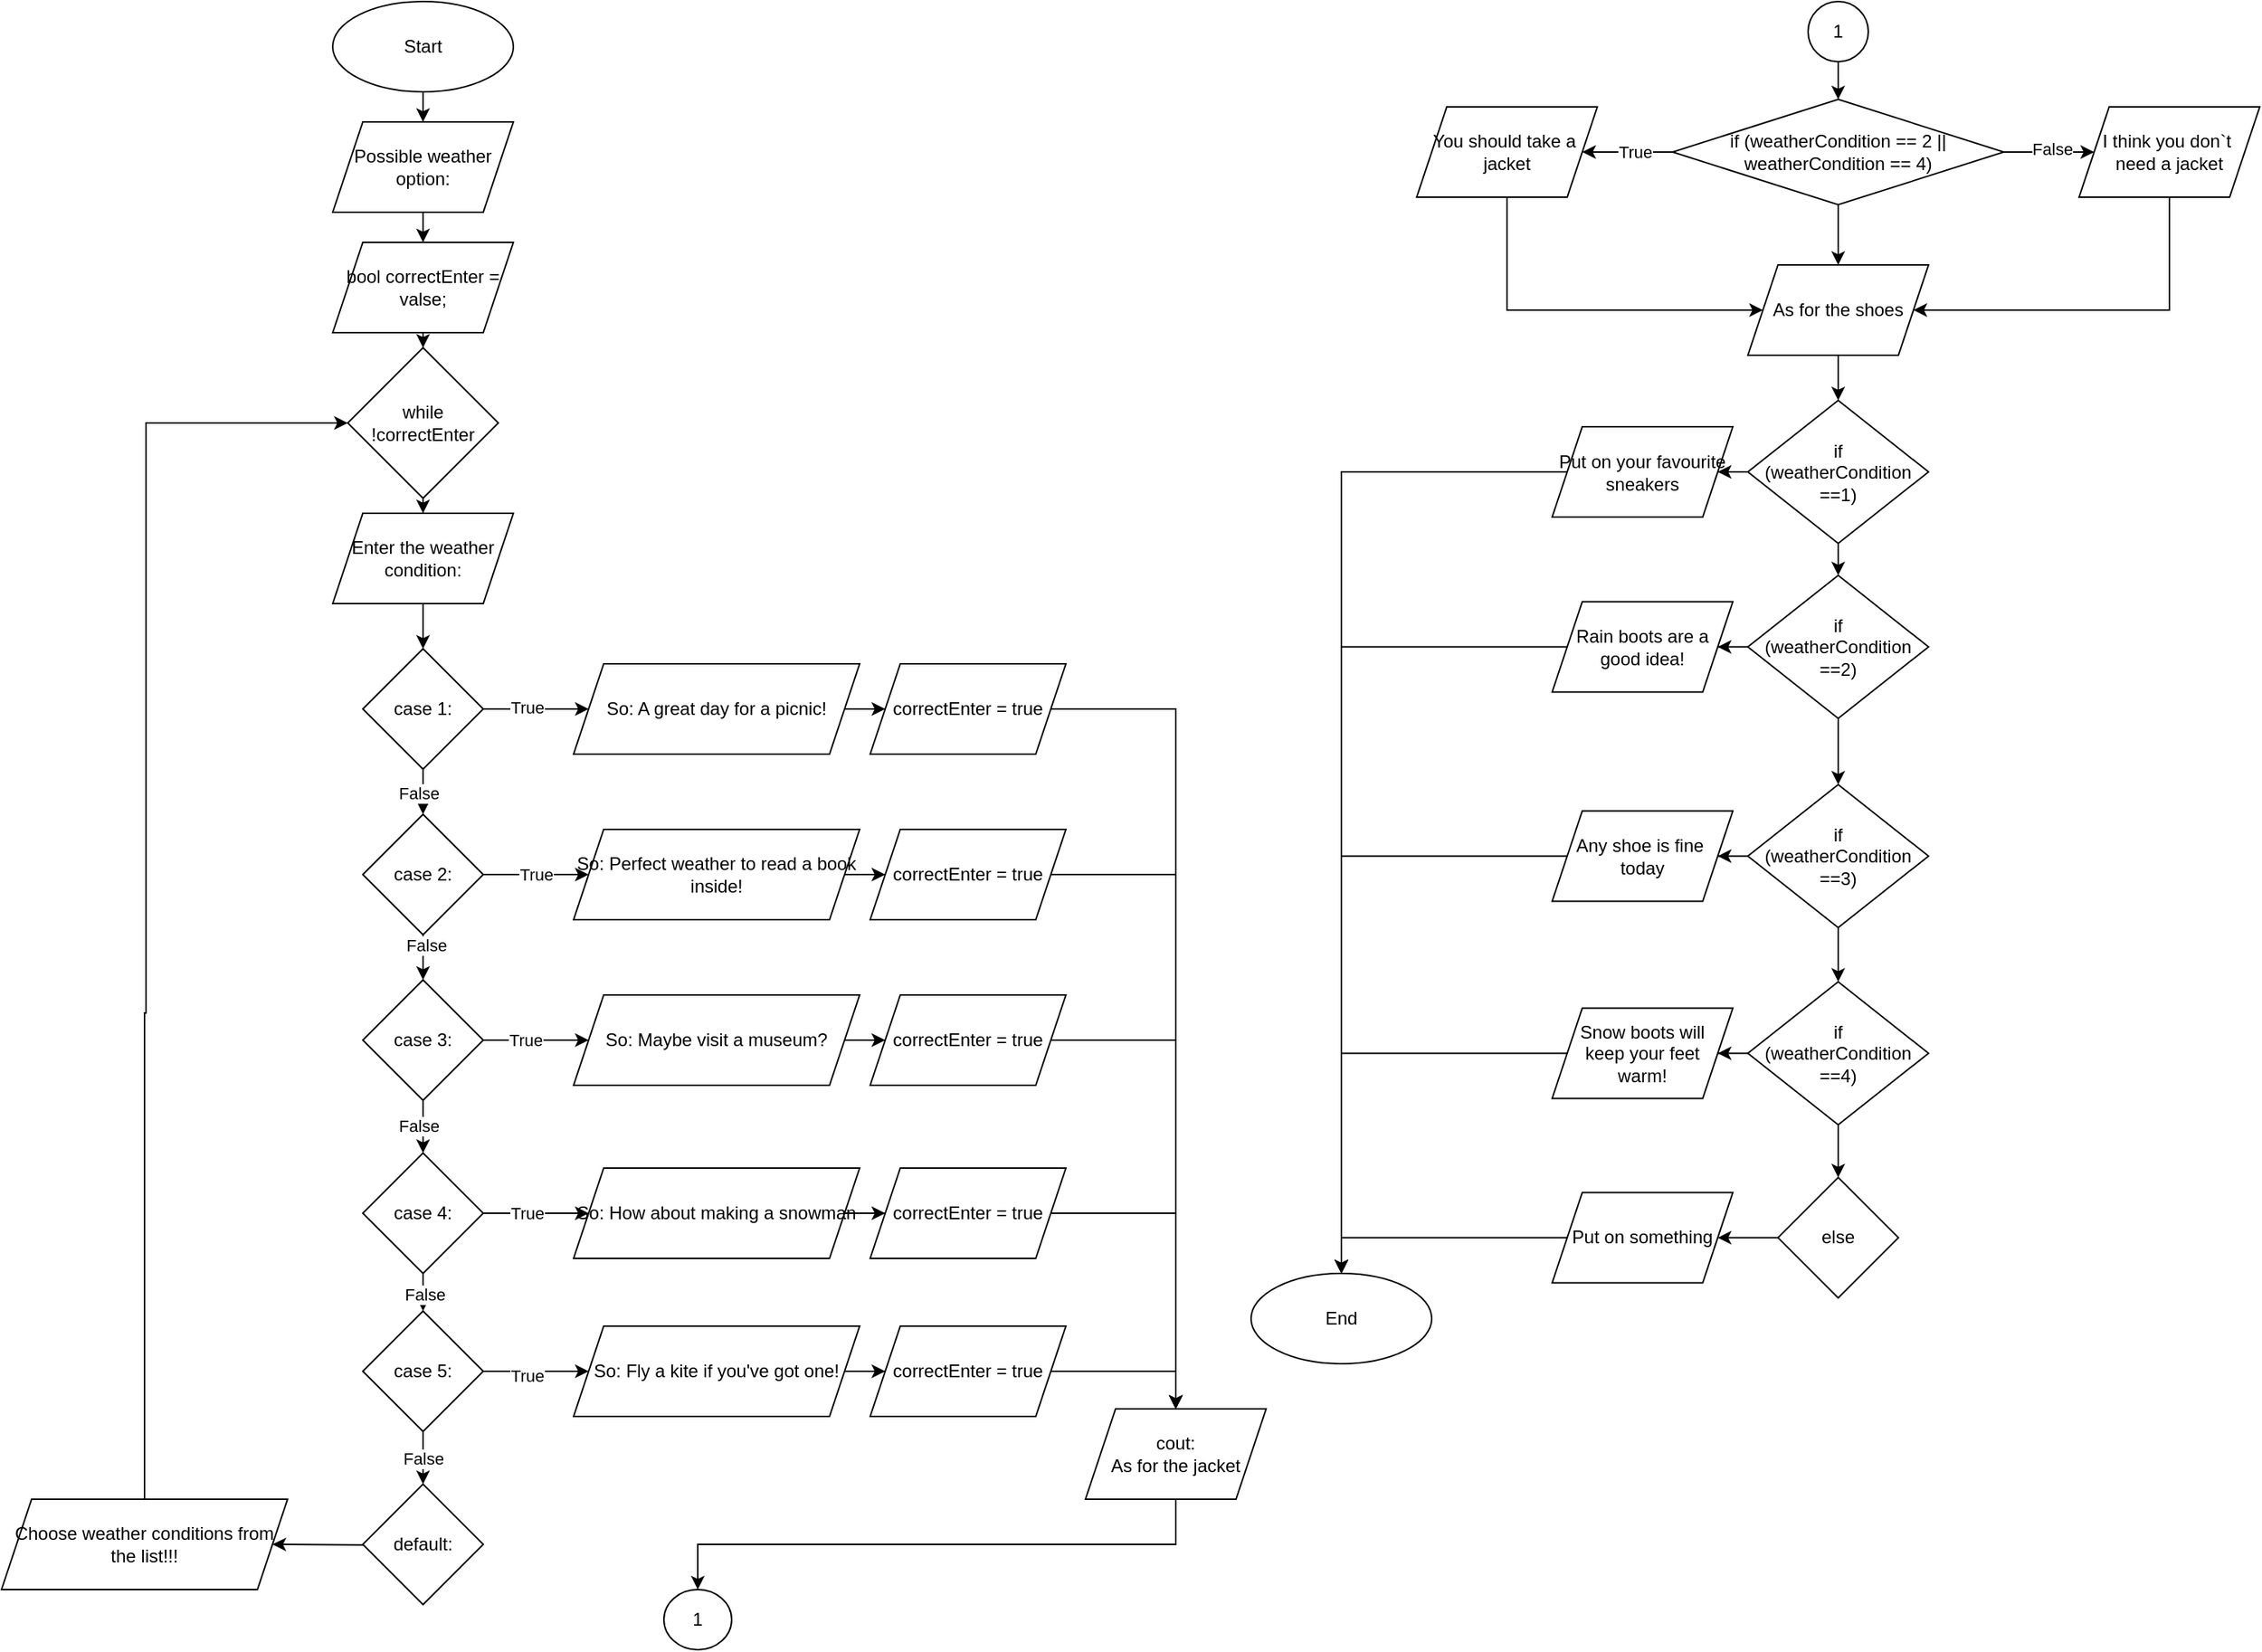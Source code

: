 <mxfile version="24.7.17">
  <diagram name="Page-1" id="MpuCAlIQQcXkTFpBEbb8">
    <mxGraphModel dx="3770" dy="1734" grid="1" gridSize="10" guides="1" tooltips="1" connect="1" arrows="1" fold="1" page="1" pageScale="1" pageWidth="827" pageHeight="1169" math="0" shadow="0">
      <root>
        <mxCell id="0" />
        <mxCell id="1" parent="0" />
        <mxCell id="iLG_4-NIddKdy0gWmFLI-3" value="" style="edgeStyle=orthogonalEdgeStyle;rounded=0;orthogonalLoop=1;jettySize=auto;html=1;" parent="1" source="iLG_4-NIddKdy0gWmFLI-1" target="iLG_4-NIddKdy0gWmFLI-2" edge="1">
          <mxGeometry relative="1" as="geometry" />
        </mxCell>
        <mxCell id="iLG_4-NIddKdy0gWmFLI-1" value="Start" style="ellipse;whiteSpace=wrap;html=1;" parent="1" vertex="1">
          <mxGeometry x="330" width="120" height="60" as="geometry" />
        </mxCell>
        <mxCell id="iLG_4-NIddKdy0gWmFLI-25" value="" style="edgeStyle=orthogonalEdgeStyle;rounded=0;orthogonalLoop=1;jettySize=auto;html=1;" parent="1" source="iLG_4-NIddKdy0gWmFLI-2" target="iLG_4-NIddKdy0gWmFLI-26" edge="1">
          <mxGeometry relative="1" as="geometry">
            <mxPoint x="390" y="170" as="targetPoint" />
          </mxGeometry>
        </mxCell>
        <mxCell id="iLG_4-NIddKdy0gWmFLI-2" value="Possible weather option:" style="shape=parallelogram;perimeter=parallelogramPerimeter;whiteSpace=wrap;html=1;fixedSize=1;" parent="1" vertex="1">
          <mxGeometry x="330" y="80" width="120" height="60" as="geometry" />
        </mxCell>
        <mxCell id="iLG_4-NIddKdy0gWmFLI-28" value="" style="edgeStyle=orthogonalEdgeStyle;rounded=0;orthogonalLoop=1;jettySize=auto;html=1;" parent="1" source="iLG_4-NIddKdy0gWmFLI-26" target="iLG_4-NIddKdy0gWmFLI-27" edge="1">
          <mxGeometry relative="1" as="geometry" />
        </mxCell>
        <mxCell id="iLG_4-NIddKdy0gWmFLI-26" value="bool correctEnter =&lt;div&gt;valse;&lt;/div&gt;" style="shape=parallelogram;perimeter=parallelogramPerimeter;whiteSpace=wrap;html=1;fixedSize=1;" parent="1" vertex="1">
          <mxGeometry x="330" y="160" width="120" height="60" as="geometry" />
        </mxCell>
        <mxCell id="iLG_4-NIddKdy0gWmFLI-68" value="" style="edgeStyle=orthogonalEdgeStyle;rounded=0;orthogonalLoop=1;jettySize=auto;html=1;" parent="1" source="iLG_4-NIddKdy0gWmFLI-27" target="iLG_4-NIddKdy0gWmFLI-67" edge="1">
          <mxGeometry relative="1" as="geometry" />
        </mxCell>
        <mxCell id="iLG_4-NIddKdy0gWmFLI-27" value="while&lt;div&gt;!correctEnter&lt;/div&gt;" style="rhombus;whiteSpace=wrap;html=1;" parent="1" vertex="1">
          <mxGeometry x="340" y="230" width="100" height="100" as="geometry" />
        </mxCell>
        <mxCell id="iLG_4-NIddKdy0gWmFLI-32" value="" style="edgeStyle=orthogonalEdgeStyle;rounded=0;orthogonalLoop=1;jettySize=auto;html=1;" parent="1" source="iLG_4-NIddKdy0gWmFLI-29" target="iLG_4-NIddKdy0gWmFLI-31" edge="1">
          <mxGeometry relative="1" as="geometry" />
        </mxCell>
        <mxCell id="iLG_4-NIddKdy0gWmFLI-54" value="True" style="edgeLabel;html=1;align=center;verticalAlign=middle;resizable=0;points=[];" parent="iLG_4-NIddKdy0gWmFLI-32" vertex="1" connectable="0">
          <mxGeometry x="-0.171" y="1" relative="1" as="geometry">
            <mxPoint as="offset" />
          </mxGeometry>
        </mxCell>
        <mxCell id="iLG_4-NIddKdy0gWmFLI-34" value="" style="edgeStyle=orthogonalEdgeStyle;rounded=0;orthogonalLoop=1;jettySize=auto;html=1;" parent="1" source="iLG_4-NIddKdy0gWmFLI-29" target="iLG_4-NIddKdy0gWmFLI-33" edge="1">
          <mxGeometry relative="1" as="geometry" />
        </mxCell>
        <mxCell id="iLG_4-NIddKdy0gWmFLI-50" value="False" style="edgeLabel;html=1;align=center;verticalAlign=middle;resizable=0;points=[];" parent="iLG_4-NIddKdy0gWmFLI-34" vertex="1" connectable="0">
          <mxGeometry x="-0.367" y="-3" relative="1" as="geometry">
            <mxPoint as="offset" />
          </mxGeometry>
        </mxCell>
        <mxCell id="iLG_4-NIddKdy0gWmFLI-29" value="case 1:" style="rhombus;whiteSpace=wrap;html=1;" parent="1" vertex="1">
          <mxGeometry x="350" y="430" width="80" height="80" as="geometry" />
        </mxCell>
        <mxCell id="iLG_4-NIddKdy0gWmFLI-80" value="" style="edgeStyle=orthogonalEdgeStyle;rounded=0;orthogonalLoop=1;jettySize=auto;html=1;" parent="1" source="iLG_4-NIddKdy0gWmFLI-31" target="iLG_4-NIddKdy0gWmFLI-79" edge="1">
          <mxGeometry relative="1" as="geometry" />
        </mxCell>
        <mxCell id="iLG_4-NIddKdy0gWmFLI-31" value="So: A great day for a picnic!" style="shape=parallelogram;perimeter=parallelogramPerimeter;whiteSpace=wrap;html=1;fixedSize=1;" parent="1" vertex="1">
          <mxGeometry x="490" y="440" width="190" height="60" as="geometry" />
        </mxCell>
        <mxCell id="iLG_4-NIddKdy0gWmFLI-37" value="" style="edgeStyle=orthogonalEdgeStyle;rounded=0;orthogonalLoop=1;jettySize=auto;html=1;" parent="1" source="iLG_4-NIddKdy0gWmFLI-33" target="iLG_4-NIddKdy0gWmFLI-36" edge="1">
          <mxGeometry relative="1" as="geometry" />
        </mxCell>
        <mxCell id="iLG_4-NIddKdy0gWmFLI-55" value="True" style="edgeLabel;html=1;align=center;verticalAlign=middle;resizable=0;points=[];" parent="iLG_4-NIddKdy0gWmFLI-37" vertex="1" connectable="0">
          <mxGeometry x="-0.013" relative="1" as="geometry">
            <mxPoint as="offset" />
          </mxGeometry>
        </mxCell>
        <mxCell id="iLG_4-NIddKdy0gWmFLI-45" style="edgeStyle=orthogonalEdgeStyle;rounded=0;orthogonalLoop=1;jettySize=auto;html=1;exitX=0.5;exitY=1;exitDx=0;exitDy=0;entryX=0.5;entryY=0;entryDx=0;entryDy=0;" parent="1" source="iLG_4-NIddKdy0gWmFLI-33" target="iLG_4-NIddKdy0gWmFLI-40" edge="1">
          <mxGeometry relative="1" as="geometry" />
        </mxCell>
        <mxCell id="iLG_4-NIddKdy0gWmFLI-51" value="False" style="edgeLabel;html=1;align=center;verticalAlign=middle;resizable=0;points=[];" parent="iLG_4-NIddKdy0gWmFLI-45" vertex="1" connectable="0">
          <mxGeometry x="-0.58" y="2" relative="1" as="geometry">
            <mxPoint as="offset" />
          </mxGeometry>
        </mxCell>
        <mxCell id="iLG_4-NIddKdy0gWmFLI-33" value="case 2:" style="rhombus;whiteSpace=wrap;html=1;" parent="1" vertex="1">
          <mxGeometry x="350" y="540" width="80" height="80" as="geometry" />
        </mxCell>
        <mxCell id="iLG_4-NIddKdy0gWmFLI-86" style="edgeStyle=orthogonalEdgeStyle;rounded=0;orthogonalLoop=1;jettySize=auto;html=1;entryX=0;entryY=0.5;entryDx=0;entryDy=0;" parent="1" source="iLG_4-NIddKdy0gWmFLI-36" target="iLG_4-NIddKdy0gWmFLI-85" edge="1">
          <mxGeometry relative="1" as="geometry" />
        </mxCell>
        <mxCell id="iLG_4-NIddKdy0gWmFLI-36" value="So: Perfect weather to read a book inside!" style="shape=parallelogram;perimeter=parallelogramPerimeter;whiteSpace=wrap;html=1;fixedSize=1;" parent="1" vertex="1">
          <mxGeometry x="490" y="550" width="190" height="60" as="geometry" />
        </mxCell>
        <mxCell id="iLG_4-NIddKdy0gWmFLI-38" value="" style="edgeStyle=orthogonalEdgeStyle;rounded=0;orthogonalLoop=1;jettySize=auto;html=1;" parent="1" source="iLG_4-NIddKdy0gWmFLI-40" target="iLG_4-NIddKdy0gWmFLI-41" edge="1">
          <mxGeometry relative="1" as="geometry" />
        </mxCell>
        <mxCell id="iLG_4-NIddKdy0gWmFLI-56" value="True" style="edgeLabel;html=1;align=center;verticalAlign=middle;resizable=0;points=[];" parent="iLG_4-NIddKdy0gWmFLI-38" vertex="1" connectable="0">
          <mxGeometry x="-0.203" relative="1" as="geometry">
            <mxPoint as="offset" />
          </mxGeometry>
        </mxCell>
        <mxCell id="iLG_4-NIddKdy0gWmFLI-39" value="" style="edgeStyle=orthogonalEdgeStyle;rounded=0;orthogonalLoop=1;jettySize=auto;html=1;" parent="1" source="iLG_4-NIddKdy0gWmFLI-40" target="iLG_4-NIddKdy0gWmFLI-43" edge="1">
          <mxGeometry relative="1" as="geometry" />
        </mxCell>
        <mxCell id="iLG_4-NIddKdy0gWmFLI-52" value="False" style="edgeLabel;html=1;align=center;verticalAlign=middle;resizable=0;points=[];" parent="iLG_4-NIddKdy0gWmFLI-39" vertex="1" connectable="0">
          <mxGeometry x="-0.253" y="-3" relative="1" as="geometry">
            <mxPoint as="offset" />
          </mxGeometry>
        </mxCell>
        <mxCell id="iLG_4-NIddKdy0gWmFLI-40" value="case 3:" style="rhombus;whiteSpace=wrap;html=1;" parent="1" vertex="1">
          <mxGeometry x="350" y="650" width="80" height="80" as="geometry" />
        </mxCell>
        <mxCell id="iLG_4-NIddKdy0gWmFLI-87" style="edgeStyle=orthogonalEdgeStyle;rounded=0;orthogonalLoop=1;jettySize=auto;html=1;" parent="1" source="iLG_4-NIddKdy0gWmFLI-41" target="iLG_4-NIddKdy0gWmFLI-88" edge="1">
          <mxGeometry relative="1" as="geometry">
            <mxPoint x="750" y="690.0" as="targetPoint" />
          </mxGeometry>
        </mxCell>
        <mxCell id="iLG_4-NIddKdy0gWmFLI-41" value="So: Maybe visit a museum?" style="shape=parallelogram;perimeter=parallelogramPerimeter;whiteSpace=wrap;html=1;fixedSize=1;" parent="1" vertex="1">
          <mxGeometry x="490" y="660" width="190" height="60" as="geometry" />
        </mxCell>
        <mxCell id="iLG_4-NIddKdy0gWmFLI-42" value="" style="edgeStyle=orthogonalEdgeStyle;rounded=0;orthogonalLoop=1;jettySize=auto;html=1;" parent="1" source="iLG_4-NIddKdy0gWmFLI-43" target="iLG_4-NIddKdy0gWmFLI-44" edge="1">
          <mxGeometry relative="1" as="geometry" />
        </mxCell>
        <mxCell id="iLG_4-NIddKdy0gWmFLI-57" value="True" style="edgeLabel;html=1;align=center;verticalAlign=middle;resizable=0;points=[];" parent="iLG_4-NIddKdy0gWmFLI-42" vertex="1" connectable="0">
          <mxGeometry x="-0.171" relative="1" as="geometry">
            <mxPoint as="offset" />
          </mxGeometry>
        </mxCell>
        <mxCell id="iLG_4-NIddKdy0gWmFLI-47" value="" style="edgeStyle=orthogonalEdgeStyle;rounded=0;orthogonalLoop=1;jettySize=auto;html=1;" parent="1" source="iLG_4-NIddKdy0gWmFLI-43" target="iLG_4-NIddKdy0gWmFLI-46" edge="1">
          <mxGeometry relative="1" as="geometry" />
        </mxCell>
        <mxCell id="iLG_4-NIddKdy0gWmFLI-53" value="False" style="edgeLabel;html=1;align=center;verticalAlign=middle;resizable=0;points=[];" parent="iLG_4-NIddKdy0gWmFLI-47" vertex="1" connectable="0">
          <mxGeometry x="-0.058" y="-1" relative="1" as="geometry">
            <mxPoint as="offset" />
          </mxGeometry>
        </mxCell>
        <mxCell id="iLG_4-NIddKdy0gWmFLI-43" value="case 4:" style="rhombus;whiteSpace=wrap;html=1;" parent="1" vertex="1">
          <mxGeometry x="350" y="765" width="80" height="80" as="geometry" />
        </mxCell>
        <mxCell id="iLG_4-NIddKdy0gWmFLI-92" style="edgeStyle=orthogonalEdgeStyle;rounded=0;orthogonalLoop=1;jettySize=auto;html=1;entryX=0;entryY=0.5;entryDx=0;entryDy=0;" parent="1" source="iLG_4-NIddKdy0gWmFLI-44" target="iLG_4-NIddKdy0gWmFLI-89" edge="1">
          <mxGeometry relative="1" as="geometry" />
        </mxCell>
        <mxCell id="iLG_4-NIddKdy0gWmFLI-44" value="So: How about making a snowman" style="shape=parallelogram;perimeter=parallelogramPerimeter;whiteSpace=wrap;html=1;fixedSize=1;" parent="1" vertex="1">
          <mxGeometry x="490" y="775" width="190" height="60" as="geometry" />
        </mxCell>
        <mxCell id="iLG_4-NIddKdy0gWmFLI-49" value="" style="edgeStyle=orthogonalEdgeStyle;rounded=0;orthogonalLoop=1;jettySize=auto;html=1;" parent="1" source="iLG_4-NIddKdy0gWmFLI-46" target="iLG_4-NIddKdy0gWmFLI-48" edge="1">
          <mxGeometry relative="1" as="geometry" />
        </mxCell>
        <mxCell id="iLG_4-NIddKdy0gWmFLI-58" value="True" style="edgeLabel;html=1;align=center;verticalAlign=middle;resizable=0;points=[];" parent="iLG_4-NIddKdy0gWmFLI-49" vertex="1" connectable="0">
          <mxGeometry x="-0.171" y="-3" relative="1" as="geometry">
            <mxPoint as="offset" />
          </mxGeometry>
        </mxCell>
        <mxCell id="iLG_4-NIddKdy0gWmFLI-60" value="False" style="edgeStyle=orthogonalEdgeStyle;rounded=0;orthogonalLoop=1;jettySize=auto;html=1;" parent="1" source="iLG_4-NIddKdy0gWmFLI-46" edge="1">
          <mxGeometry relative="1" as="geometry">
            <mxPoint x="390" y="985" as="targetPoint" />
          </mxGeometry>
        </mxCell>
        <mxCell id="iLG_4-NIddKdy0gWmFLI-46" value="case 5:" style="rhombus;whiteSpace=wrap;html=1;" parent="1" vertex="1">
          <mxGeometry x="350" y="870" width="80" height="80" as="geometry" />
        </mxCell>
        <mxCell id="iLG_4-NIddKdy0gWmFLI-91" style="edgeStyle=orthogonalEdgeStyle;rounded=0;orthogonalLoop=1;jettySize=auto;html=1;" parent="1" source="iLG_4-NIddKdy0gWmFLI-48" target="iLG_4-NIddKdy0gWmFLI-90" edge="1">
          <mxGeometry relative="1" as="geometry" />
        </mxCell>
        <mxCell id="iLG_4-NIddKdy0gWmFLI-48" value="So: Fly a kite if you&#39;ve got one!" style="shape=parallelogram;perimeter=parallelogramPerimeter;whiteSpace=wrap;html=1;fixedSize=1;" parent="1" vertex="1">
          <mxGeometry x="490" y="880" width="190" height="60" as="geometry" />
        </mxCell>
        <mxCell id="iLG_4-NIddKdy0gWmFLI-62" value="" style="edgeStyle=orthogonalEdgeStyle;rounded=0;orthogonalLoop=1;jettySize=auto;html=1;" parent="1" target="iLG_4-NIddKdy0gWmFLI-61" edge="1">
          <mxGeometry relative="1" as="geometry">
            <mxPoint x="430" y="1025" as="sourcePoint" />
          </mxGeometry>
        </mxCell>
        <mxCell id="iLG_4-NIddKdy0gWmFLI-59" value="default:" style="rhombus;whiteSpace=wrap;html=1;" parent="1" vertex="1">
          <mxGeometry x="350" y="985" width="80" height="80" as="geometry" />
        </mxCell>
        <mxCell id="iLG_4-NIddKdy0gWmFLI-63" style="edgeStyle=orthogonalEdgeStyle;rounded=0;orthogonalLoop=1;jettySize=auto;html=1;" parent="1" source="iLG_4-NIddKdy0gWmFLI-61" target="iLG_4-NIddKdy0gWmFLI-27" edge="1">
          <mxGeometry relative="1" as="geometry">
            <mxPoint x="205" y="350" as="targetPoint" />
            <Array as="points">
              <mxPoint x="205" y="672" />
              <mxPoint x="206" y="360" />
            </Array>
          </mxGeometry>
        </mxCell>
        <mxCell id="iLG_4-NIddKdy0gWmFLI-61" value="Choose weather conditions from the list!!!" style="shape=parallelogram;perimeter=parallelogramPerimeter;whiteSpace=wrap;html=1;fixedSize=1;" parent="1" vertex="1">
          <mxGeometry x="110" y="995" width="190" height="60" as="geometry" />
        </mxCell>
        <mxCell id="iLG_4-NIddKdy0gWmFLI-69" style="edgeStyle=orthogonalEdgeStyle;rounded=0;orthogonalLoop=1;jettySize=auto;html=1;entryX=0.5;entryY=0;entryDx=0;entryDy=0;" parent="1" source="iLG_4-NIddKdy0gWmFLI-67" target="iLG_4-NIddKdy0gWmFLI-29" edge="1">
          <mxGeometry relative="1" as="geometry" />
        </mxCell>
        <mxCell id="iLG_4-NIddKdy0gWmFLI-67" value="Enter the weather condition:" style="shape=parallelogram;perimeter=parallelogramPerimeter;whiteSpace=wrap;html=1;fixedSize=1;" parent="1" vertex="1">
          <mxGeometry x="330" y="340" width="120" height="60" as="geometry" />
        </mxCell>
        <mxCell id="iLG_4-NIddKdy0gWmFLI-93" style="edgeStyle=orthogonalEdgeStyle;rounded=0;orthogonalLoop=1;jettySize=auto;html=1;" parent="1" source="iLG_4-NIddKdy0gWmFLI-79" target="iLG_4-NIddKdy0gWmFLI-94" edge="1">
          <mxGeometry relative="1" as="geometry">
            <mxPoint x="940" y="470" as="targetPoint" />
          </mxGeometry>
        </mxCell>
        <mxCell id="iLG_4-NIddKdy0gWmFLI-79" value="correctEnter = true" style="shape=parallelogram;perimeter=parallelogramPerimeter;whiteSpace=wrap;html=1;fixedSize=1;" parent="1" vertex="1">
          <mxGeometry x="687" y="440" width="130" height="60" as="geometry" />
        </mxCell>
        <mxCell id="ijyvKppIt7p8xr8Du-Qc-3" style="edgeStyle=orthogonalEdgeStyle;rounded=0;orthogonalLoop=1;jettySize=auto;html=1;entryX=0.5;entryY=0;entryDx=0;entryDy=0;" edge="1" parent="1" source="iLG_4-NIddKdy0gWmFLI-85" target="iLG_4-NIddKdy0gWmFLI-94">
          <mxGeometry relative="1" as="geometry">
            <mxPoint x="860" y="470" as="targetPoint" />
          </mxGeometry>
        </mxCell>
        <mxCell id="iLG_4-NIddKdy0gWmFLI-85" value="correctEnter = true" style="shape=parallelogram;perimeter=parallelogramPerimeter;whiteSpace=wrap;html=1;fixedSize=1;" parent="1" vertex="1">
          <mxGeometry x="687" y="550" width="130" height="60" as="geometry" />
        </mxCell>
        <mxCell id="ijyvKppIt7p8xr8Du-Qc-4" style="edgeStyle=orthogonalEdgeStyle;rounded=0;orthogonalLoop=1;jettySize=auto;html=1;" edge="1" parent="1" source="iLG_4-NIddKdy0gWmFLI-88" target="iLG_4-NIddKdy0gWmFLI-94">
          <mxGeometry relative="1" as="geometry" />
        </mxCell>
        <mxCell id="iLG_4-NIddKdy0gWmFLI-88" value="correctEnter = true" style="shape=parallelogram;perimeter=parallelogramPerimeter;whiteSpace=wrap;html=1;fixedSize=1;" parent="1" vertex="1">
          <mxGeometry x="687" y="660" width="130" height="60" as="geometry" />
        </mxCell>
        <mxCell id="ijyvKppIt7p8xr8Du-Qc-5" style="edgeStyle=orthogonalEdgeStyle;rounded=0;orthogonalLoop=1;jettySize=auto;html=1;entryX=0.5;entryY=0;entryDx=0;entryDy=0;" edge="1" parent="1" source="iLG_4-NIddKdy0gWmFLI-89" target="iLG_4-NIddKdy0gWmFLI-94">
          <mxGeometry relative="1" as="geometry" />
        </mxCell>
        <mxCell id="iLG_4-NIddKdy0gWmFLI-89" value="correctEnter = true" style="shape=parallelogram;perimeter=parallelogramPerimeter;whiteSpace=wrap;html=1;fixedSize=1;" parent="1" vertex="1">
          <mxGeometry x="687" y="775" width="130" height="60" as="geometry" />
        </mxCell>
        <mxCell id="ijyvKppIt7p8xr8Du-Qc-6" style="edgeStyle=orthogonalEdgeStyle;rounded=0;orthogonalLoop=1;jettySize=auto;html=1;entryX=0.5;entryY=0;entryDx=0;entryDy=0;" edge="1" parent="1" source="iLG_4-NIddKdy0gWmFLI-90" target="iLG_4-NIddKdy0gWmFLI-94">
          <mxGeometry relative="1" as="geometry" />
        </mxCell>
        <mxCell id="iLG_4-NIddKdy0gWmFLI-90" value="correctEnter = true" style="shape=parallelogram;perimeter=parallelogramPerimeter;whiteSpace=wrap;html=1;fixedSize=1;" parent="1" vertex="1">
          <mxGeometry x="687" y="880" width="130" height="60" as="geometry" />
        </mxCell>
        <mxCell id="ijyvKppIt7p8xr8Du-Qc-24" style="edgeStyle=orthogonalEdgeStyle;rounded=0;orthogonalLoop=1;jettySize=auto;html=1;exitX=0.5;exitY=1;exitDx=0;exitDy=0;entryX=0.5;entryY=0;entryDx=0;entryDy=0;" edge="1" parent="1" source="iLG_4-NIddKdy0gWmFLI-94" target="ijyvKppIt7p8xr8Du-Qc-26">
          <mxGeometry relative="1" as="geometry">
            <mxPoint x="580" y="1060" as="targetPoint" />
          </mxGeometry>
        </mxCell>
        <mxCell id="iLG_4-NIddKdy0gWmFLI-94" value="cout:&lt;div&gt;As for the jacket&lt;/div&gt;" style="shape=parallelogram;perimeter=parallelogramPerimeter;whiteSpace=wrap;html=1;fixedSize=1;" parent="1" vertex="1">
          <mxGeometry x="830" y="935" width="120" height="60" as="geometry" />
        </mxCell>
        <mxCell id="iLG_4-NIddKdy0gWmFLI-103" value="" style="edgeStyle=orthogonalEdgeStyle;rounded=0;orthogonalLoop=1;jettySize=auto;html=1;" parent="1" source="iLG_4-NIddKdy0gWmFLI-100" target="iLG_4-NIddKdy0gWmFLI-102" edge="1">
          <mxGeometry relative="1" as="geometry" />
        </mxCell>
        <mxCell id="iLG_4-NIddKdy0gWmFLI-104" value="True" style="edgeLabel;html=1;align=center;verticalAlign=middle;resizable=0;points=[];" parent="iLG_4-NIddKdy0gWmFLI-103" vertex="1" connectable="0">
          <mxGeometry x="-0.143" relative="1" as="geometry">
            <mxPoint as="offset" />
          </mxGeometry>
        </mxCell>
        <mxCell id="iLG_4-NIddKdy0gWmFLI-106" value="" style="edgeStyle=orthogonalEdgeStyle;rounded=0;orthogonalLoop=1;jettySize=auto;html=1;" parent="1" source="iLG_4-NIddKdy0gWmFLI-100" target="iLG_4-NIddKdy0gWmFLI-105" edge="1">
          <mxGeometry relative="1" as="geometry" />
        </mxCell>
        <mxCell id="iLG_4-NIddKdy0gWmFLI-108" value="False" style="edgeLabel;html=1;align=center;verticalAlign=middle;resizable=0;points=[];" parent="iLG_4-NIddKdy0gWmFLI-106" vertex="1" connectable="0">
          <mxGeometry x="0.059" y="2" relative="1" as="geometry">
            <mxPoint as="offset" />
          </mxGeometry>
        </mxCell>
        <mxCell id="ijyvKppIt7p8xr8Du-Qc-14" value="" style="edgeStyle=orthogonalEdgeStyle;rounded=0;orthogonalLoop=1;jettySize=auto;html=1;" edge="1" parent="1" source="iLG_4-NIddKdy0gWmFLI-100" target="iLG_4-NIddKdy0gWmFLI-110">
          <mxGeometry relative="1" as="geometry" />
        </mxCell>
        <mxCell id="iLG_4-NIddKdy0gWmFLI-100" value="if (weatherCondition == 2 || weatherCondition == 4)" style="rhombus;whiteSpace=wrap;html=1;" parent="1" vertex="1">
          <mxGeometry x="1220" y="65" width="220" height="70" as="geometry" />
        </mxCell>
        <mxCell id="ijyvKppIt7p8xr8Du-Qc-22" style="edgeStyle=orthogonalEdgeStyle;rounded=0;orthogonalLoop=1;jettySize=auto;html=1;" edge="1" parent="1" source="iLG_4-NIddKdy0gWmFLI-102" target="iLG_4-NIddKdy0gWmFLI-110">
          <mxGeometry relative="1" as="geometry">
            <Array as="points">
              <mxPoint x="1110" y="205" />
            </Array>
          </mxGeometry>
        </mxCell>
        <mxCell id="iLG_4-NIddKdy0gWmFLI-102" value="You should take a&amp;nbsp;&lt;div&gt;jacket&lt;/div&gt;" style="shape=parallelogram;perimeter=parallelogramPerimeter;whiteSpace=wrap;html=1;fixedSize=1;" parent="1" vertex="1">
          <mxGeometry x="1050" y="70" width="120" height="60" as="geometry" />
        </mxCell>
        <mxCell id="ijyvKppIt7p8xr8Du-Qc-23" style="edgeStyle=orthogonalEdgeStyle;rounded=0;orthogonalLoop=1;jettySize=auto;html=1;" edge="1" parent="1" source="iLG_4-NIddKdy0gWmFLI-105" target="iLG_4-NIddKdy0gWmFLI-110">
          <mxGeometry relative="1" as="geometry">
            <Array as="points">
              <mxPoint x="1550" y="205" />
            </Array>
          </mxGeometry>
        </mxCell>
        <mxCell id="iLG_4-NIddKdy0gWmFLI-105" value="I think you don`t&amp;nbsp;&lt;div&gt;need a jacket&lt;/div&gt;" style="shape=parallelogram;perimeter=parallelogramPerimeter;whiteSpace=wrap;html=1;fixedSize=1;" parent="1" vertex="1">
          <mxGeometry x="1490" y="70" width="120" height="60" as="geometry" />
        </mxCell>
        <mxCell id="ijyvKppIt7p8xr8Du-Qc-15" value="" style="edgeStyle=orthogonalEdgeStyle;rounded=0;orthogonalLoop=1;jettySize=auto;html=1;" edge="1" parent="1" source="iLG_4-NIddKdy0gWmFLI-110" target="iLG_4-NIddKdy0gWmFLI-112">
          <mxGeometry relative="1" as="geometry" />
        </mxCell>
        <mxCell id="iLG_4-NIddKdy0gWmFLI-110" value="As for the shoes" style="shape=parallelogram;perimeter=parallelogramPerimeter;whiteSpace=wrap;html=1;fixedSize=1;" parent="1" vertex="1">
          <mxGeometry x="1270" y="175" width="120" height="60" as="geometry" />
        </mxCell>
        <mxCell id="iLG_4-NIddKdy0gWmFLI-131" value="" style="edgeStyle=orthogonalEdgeStyle;rounded=0;orthogonalLoop=1;jettySize=auto;html=1;" parent="1" source="iLG_4-NIddKdy0gWmFLI-112" target="iLG_4-NIddKdy0gWmFLI-130" edge="1">
          <mxGeometry relative="1" as="geometry" />
        </mxCell>
        <mxCell id="ijyvKppIt7p8xr8Du-Qc-9" value="" style="edgeStyle=orthogonalEdgeStyle;rounded=0;orthogonalLoop=1;jettySize=auto;html=1;" edge="1" parent="1" source="iLG_4-NIddKdy0gWmFLI-112" target="iLG_4-NIddKdy0gWmFLI-114">
          <mxGeometry relative="1" as="geometry" />
        </mxCell>
        <mxCell id="iLG_4-NIddKdy0gWmFLI-112" value="if&lt;div&gt;(weatherCondition ==1)&lt;/div&gt;" style="rhombus;whiteSpace=wrap;html=1;" parent="1" vertex="1">
          <mxGeometry x="1270" y="265" width="120" height="95" as="geometry" />
        </mxCell>
        <mxCell id="iLG_4-NIddKdy0gWmFLI-129" value="" style="edgeStyle=orthogonalEdgeStyle;rounded=0;orthogonalLoop=1;jettySize=auto;html=1;" parent="1" source="iLG_4-NIddKdy0gWmFLI-114" target="iLG_4-NIddKdy0gWmFLI-128" edge="1">
          <mxGeometry relative="1" as="geometry" />
        </mxCell>
        <mxCell id="ijyvKppIt7p8xr8Du-Qc-10" value="" style="edgeStyle=orthogonalEdgeStyle;rounded=0;orthogonalLoop=1;jettySize=auto;html=1;" edge="1" parent="1" source="iLG_4-NIddKdy0gWmFLI-114" target="iLG_4-NIddKdy0gWmFLI-116">
          <mxGeometry relative="1" as="geometry" />
        </mxCell>
        <mxCell id="iLG_4-NIddKdy0gWmFLI-114" value="if&lt;div&gt;(weatherCondition ==2)&lt;/div&gt;" style="rhombus;whiteSpace=wrap;html=1;" parent="1" vertex="1">
          <mxGeometry x="1270" y="381.25" width="120" height="95" as="geometry" />
        </mxCell>
        <mxCell id="iLG_4-NIddKdy0gWmFLI-127" value="" style="edgeStyle=orthogonalEdgeStyle;rounded=0;orthogonalLoop=1;jettySize=auto;html=1;" parent="1" source="iLG_4-NIddKdy0gWmFLI-116" target="iLG_4-NIddKdy0gWmFLI-126" edge="1">
          <mxGeometry relative="1" as="geometry" />
        </mxCell>
        <mxCell id="ijyvKppIt7p8xr8Du-Qc-11" value="" style="edgeStyle=orthogonalEdgeStyle;rounded=0;orthogonalLoop=1;jettySize=auto;html=1;" edge="1" parent="1" source="iLG_4-NIddKdy0gWmFLI-116" target="iLG_4-NIddKdy0gWmFLI-118">
          <mxGeometry relative="1" as="geometry" />
        </mxCell>
        <mxCell id="iLG_4-NIddKdy0gWmFLI-116" value="if&lt;div&gt;(weatherCondition ==3)&lt;/div&gt;" style="rhombus;whiteSpace=wrap;html=1;" parent="1" vertex="1">
          <mxGeometry x="1270" y="520.25" width="120" height="95" as="geometry" />
        </mxCell>
        <mxCell id="iLG_4-NIddKdy0gWmFLI-125" value="" style="edgeStyle=orthogonalEdgeStyle;rounded=0;orthogonalLoop=1;jettySize=auto;html=1;" parent="1" source="iLG_4-NIddKdy0gWmFLI-118" target="iLG_4-NIddKdy0gWmFLI-124" edge="1">
          <mxGeometry relative="1" as="geometry" />
        </mxCell>
        <mxCell id="ijyvKppIt7p8xr8Du-Qc-12" value="" style="edgeStyle=orthogonalEdgeStyle;rounded=0;orthogonalLoop=1;jettySize=auto;html=1;" edge="1" parent="1" source="iLG_4-NIddKdy0gWmFLI-118" target="iLG_4-NIddKdy0gWmFLI-120">
          <mxGeometry relative="1" as="geometry" />
        </mxCell>
        <mxCell id="iLG_4-NIddKdy0gWmFLI-118" value="if&lt;div&gt;(weatherCondition ==4)&lt;/div&gt;" style="rhombus;whiteSpace=wrap;html=1;" parent="1" vertex="1">
          <mxGeometry x="1270" y="651.25" width="120" height="95" as="geometry" />
        </mxCell>
        <mxCell id="iLG_4-NIddKdy0gWmFLI-123" value="" style="edgeStyle=orthogonalEdgeStyle;rounded=0;orthogonalLoop=1;jettySize=auto;html=1;" parent="1" source="iLG_4-NIddKdy0gWmFLI-120" target="iLG_4-NIddKdy0gWmFLI-122" edge="1">
          <mxGeometry relative="1" as="geometry" />
        </mxCell>
        <mxCell id="ijyvKppIt7p8xr8Du-Qc-20" style="edgeStyle=orthogonalEdgeStyle;rounded=0;orthogonalLoop=1;jettySize=auto;html=1;entryX=0.5;entryY=0;entryDx=0;entryDy=0;" edge="1" parent="1" source="iLG_4-NIddKdy0gWmFLI-122" target="iLG_4-NIddKdy0gWmFLI-132">
          <mxGeometry relative="1" as="geometry">
            <mxPoint x="1050" y="745" as="targetPoint" />
          </mxGeometry>
        </mxCell>
        <mxCell id="iLG_4-NIddKdy0gWmFLI-122" value="Put on something" style="shape=parallelogram;perimeter=parallelogramPerimeter;whiteSpace=wrap;html=1;fixedSize=1;" parent="1" vertex="1">
          <mxGeometry x="1140" y="791.25" width="120" height="60" as="geometry" />
        </mxCell>
        <mxCell id="ijyvKppIt7p8xr8Du-Qc-19" style="edgeStyle=orthogonalEdgeStyle;rounded=0;orthogonalLoop=1;jettySize=auto;html=1;" edge="1" parent="1" source="iLG_4-NIddKdy0gWmFLI-124" target="iLG_4-NIddKdy0gWmFLI-132">
          <mxGeometry relative="1" as="geometry" />
        </mxCell>
        <mxCell id="iLG_4-NIddKdy0gWmFLI-124" value="Snow boots will&lt;div&gt;keep your feet&lt;/div&gt;&lt;div&gt;warm!&lt;/div&gt;" style="shape=parallelogram;perimeter=parallelogramPerimeter;whiteSpace=wrap;html=1;fixedSize=1;" parent="1" vertex="1">
          <mxGeometry x="1140" y="668.75" width="120" height="60" as="geometry" />
        </mxCell>
        <mxCell id="ijyvKppIt7p8xr8Du-Qc-18" style="edgeStyle=orthogonalEdgeStyle;rounded=0;orthogonalLoop=1;jettySize=auto;html=1;entryX=0.5;entryY=0;entryDx=0;entryDy=0;" edge="1" parent="1" source="iLG_4-NIddKdy0gWmFLI-126" target="iLG_4-NIddKdy0gWmFLI-132">
          <mxGeometry relative="1" as="geometry" />
        </mxCell>
        <mxCell id="iLG_4-NIddKdy0gWmFLI-126" value="Any shoe is fine&amp;nbsp;&lt;div&gt;today&lt;/div&gt;" style="shape=parallelogram;perimeter=parallelogramPerimeter;whiteSpace=wrap;html=1;fixedSize=1;" parent="1" vertex="1">
          <mxGeometry x="1140" y="537.75" width="120" height="60" as="geometry" />
        </mxCell>
        <mxCell id="ijyvKppIt7p8xr8Du-Qc-17" style="edgeStyle=orthogonalEdgeStyle;rounded=0;orthogonalLoop=1;jettySize=auto;html=1;entryX=0.5;entryY=0;entryDx=0;entryDy=0;" edge="1" parent="1" source="iLG_4-NIddKdy0gWmFLI-128" target="iLG_4-NIddKdy0gWmFLI-132">
          <mxGeometry relative="1" as="geometry">
            <mxPoint x="1000" y="805" as="targetPoint" />
          </mxGeometry>
        </mxCell>
        <mxCell id="iLG_4-NIddKdy0gWmFLI-128" value="Rain boots are a&lt;div&gt;good idea!&lt;/div&gt;" style="shape=parallelogram;perimeter=parallelogramPerimeter;whiteSpace=wrap;html=1;fixedSize=1;" parent="1" vertex="1">
          <mxGeometry x="1140" y="398.75" width="120" height="60" as="geometry" />
        </mxCell>
        <mxCell id="ijyvKppIt7p8xr8Du-Qc-16" style="edgeStyle=orthogonalEdgeStyle;rounded=0;orthogonalLoop=1;jettySize=auto;html=1;entryX=0.5;entryY=0;entryDx=0;entryDy=0;" edge="1" parent="1" source="iLG_4-NIddKdy0gWmFLI-130" target="iLG_4-NIddKdy0gWmFLI-132">
          <mxGeometry relative="1" as="geometry" />
        </mxCell>
        <mxCell id="iLG_4-NIddKdy0gWmFLI-130" value="Put on your favourite sneakers" style="shape=parallelogram;perimeter=parallelogramPerimeter;whiteSpace=wrap;html=1;fixedSize=1;" parent="1" vertex="1">
          <mxGeometry x="1140" y="282.5" width="120" height="60" as="geometry" />
        </mxCell>
        <mxCell id="iLG_4-NIddKdy0gWmFLI-132" value="End" style="ellipse;whiteSpace=wrap;html=1;" parent="1" vertex="1">
          <mxGeometry x="940" y="845" width="120" height="60" as="geometry" />
        </mxCell>
        <mxCell id="iLG_4-NIddKdy0gWmFLI-120" value="else" style="rhombus;whiteSpace=wrap;html=1;" parent="1" vertex="1">
          <mxGeometry x="1290" y="781.25" width="80" height="80" as="geometry" />
        </mxCell>
        <mxCell id="ijyvKppIt7p8xr8Du-Qc-26" value="1" style="ellipse;whiteSpace=wrap;html=1;" vertex="1" parent="1">
          <mxGeometry x="550" y="1055" width="45" height="40" as="geometry" />
        </mxCell>
        <mxCell id="ijyvKppIt7p8xr8Du-Qc-28" style="edgeStyle=orthogonalEdgeStyle;rounded=0;orthogonalLoop=1;jettySize=auto;html=1;entryX=0.5;entryY=0;entryDx=0;entryDy=0;" edge="1" parent="1" source="ijyvKppIt7p8xr8Du-Qc-27" target="iLG_4-NIddKdy0gWmFLI-100">
          <mxGeometry relative="1" as="geometry" />
        </mxCell>
        <mxCell id="ijyvKppIt7p8xr8Du-Qc-27" value="1" style="ellipse;whiteSpace=wrap;html=1;" vertex="1" parent="1">
          <mxGeometry x="1310" width="40" height="40" as="geometry" />
        </mxCell>
      </root>
    </mxGraphModel>
  </diagram>
</mxfile>
